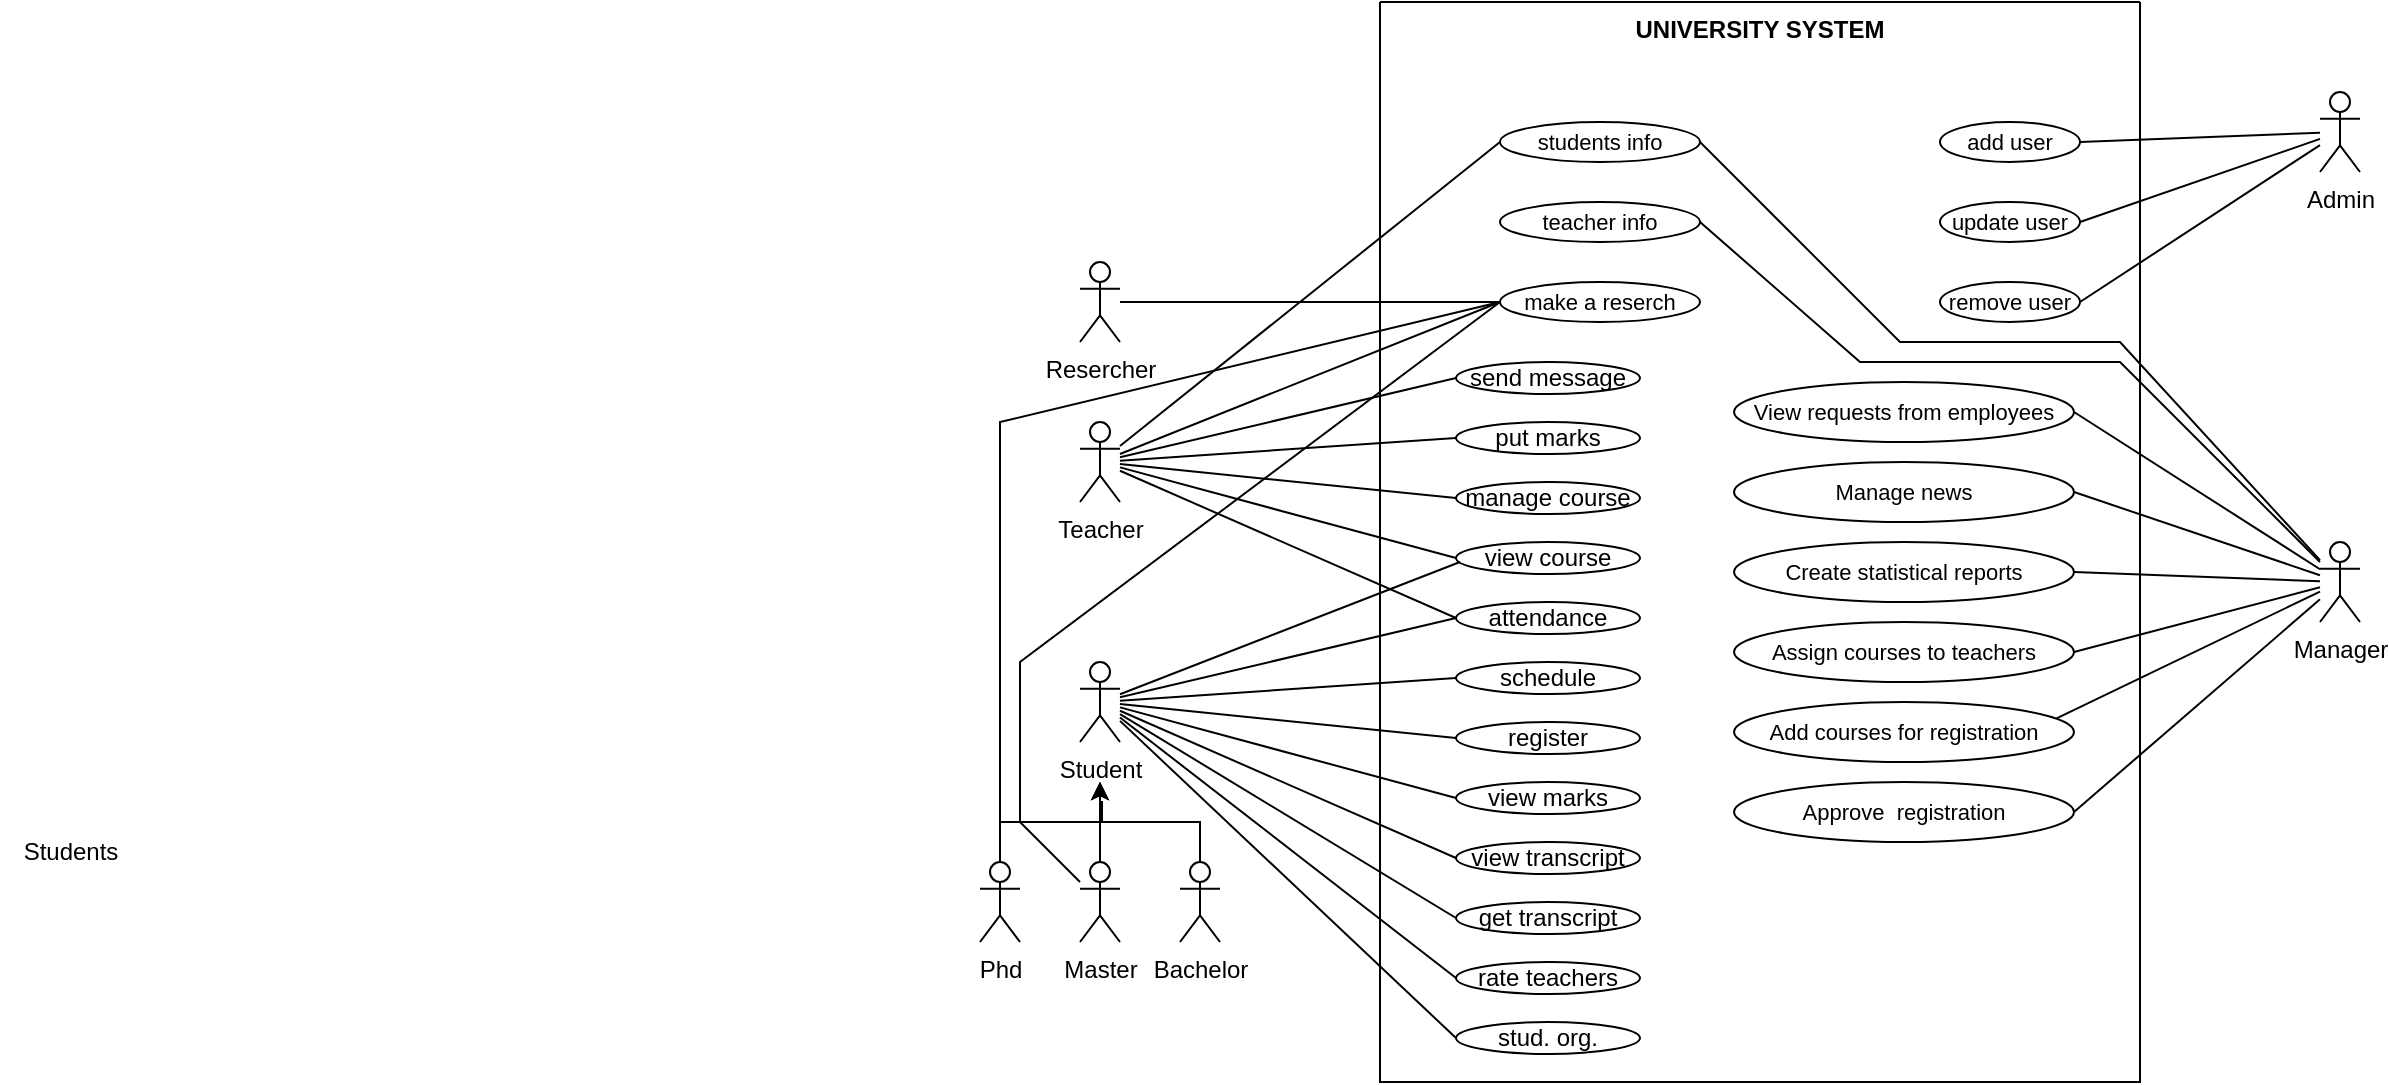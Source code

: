 <mxfile version="22.1.5" type="github">
  <diagram name="Page-1" id="9QFSVHztO7BBNf1MRZZy">
    <mxGraphModel dx="1808" dy="1633" grid="1" gridSize="10" guides="1" tooltips="1" connect="1" arrows="1" fold="1" page="1" pageScale="1" pageWidth="850" pageHeight="1100" math="0" shadow="0">
      <root>
        <mxCell id="0" />
        <mxCell id="1" parent="0" />
        <mxCell id="YXJi3BJb1Exxt0jMLbp--134" style="edgeStyle=orthogonalEdgeStyle;rounded=0;orthogonalLoop=1;jettySize=auto;html=1;" edge="1" parent="1" source="YXJi3BJb1Exxt0jMLbp--2">
          <mxGeometry relative="1" as="geometry">
            <mxPoint x="120" y="380" as="targetPoint" />
            <Array as="points">
              <mxPoint x="170" y="400" />
              <mxPoint x="121" y="400" />
              <mxPoint x="121" y="390" />
              <mxPoint x="120" y="390" />
            </Array>
          </mxGeometry>
        </mxCell>
        <mxCell id="YXJi3BJb1Exxt0jMLbp--2" value="Bachelor" style="shape=umlActor;verticalLabelPosition=bottom;verticalAlign=top;html=1;outlineConnect=0;" vertex="1" parent="1">
          <mxGeometry x="160" y="420" width="20" height="40" as="geometry" />
        </mxCell>
        <mxCell id="YXJi3BJb1Exxt0jMLbp--10" value="Students" style="text;html=1;align=center;verticalAlign=middle;resizable=0;points=[];autosize=1;strokeColor=none;fillColor=none;" vertex="1" parent="1">
          <mxGeometry x="-430" y="400" width="70" height="30" as="geometry" />
        </mxCell>
        <mxCell id="YXJi3BJb1Exxt0jMLbp--12" value="&lt;font style=&quot;font-size: 12px;&quot;&gt;register&lt;/font&gt;" style="ellipse;whiteSpace=wrap;html=1;fontFamily=Helvetica;fontSize=11;fontColor=default;" vertex="1" parent="1">
          <mxGeometry x="298" y="350" width="92" height="16" as="geometry" />
        </mxCell>
        <mxCell id="YXJi3BJb1Exxt0jMLbp--13" value="&lt;span style=&quot;font-size: 12px;&quot;&gt;view marks&lt;/span&gt;" style="ellipse;whiteSpace=wrap;html=1;fontFamily=Helvetica;fontSize=11;fontColor=default;" vertex="1" parent="1">
          <mxGeometry x="298" y="380" width="92" height="16" as="geometry" />
        </mxCell>
        <mxCell id="YXJi3BJb1Exxt0jMLbp--14" value="&lt;span style=&quot;font-size: 12px;&quot;&gt;view transcript&lt;/span&gt;" style="ellipse;whiteSpace=wrap;html=1;fontFamily=Helvetica;fontSize=11;fontColor=default;" vertex="1" parent="1">
          <mxGeometry x="298" y="410" width="92" height="16" as="geometry" />
        </mxCell>
        <mxCell id="YXJi3BJb1Exxt0jMLbp--15" value="&lt;span style=&quot;font-size: 12px;&quot;&gt;get transcript&lt;/span&gt;" style="ellipse;whiteSpace=wrap;html=1;fontFamily=Helvetica;fontSize=11;fontColor=default;" vertex="1" parent="1">
          <mxGeometry x="298" y="440" width="92" height="16" as="geometry" />
        </mxCell>
        <mxCell id="YXJi3BJb1Exxt0jMLbp--16" value="&lt;span style=&quot;font-size: 12px;&quot;&gt;rate teachers&lt;/span&gt;" style="ellipse;whiteSpace=wrap;html=1;fontFamily=Helvetica;fontSize=11;fontColor=default;" vertex="1" parent="1">
          <mxGeometry x="298" y="470" width="92" height="16" as="geometry" />
        </mxCell>
        <mxCell id="YXJi3BJb1Exxt0jMLbp--17" value="&lt;span style=&quot;font-size: 12px;&quot;&gt;stud. org.&lt;/span&gt;" style="ellipse;whiteSpace=wrap;html=1;fontFamily=Helvetica;fontSize=11;fontColor=default;" vertex="1" parent="1">
          <mxGeometry x="298" y="500" width="92" height="16" as="geometry" />
        </mxCell>
        <mxCell id="YXJi3BJb1Exxt0jMLbp--136" style="edgeStyle=none;shape=connector;rounded=0;orthogonalLoop=1;jettySize=auto;html=1;entryX=0;entryY=0.5;entryDx=0;entryDy=0;labelBackgroundColor=default;strokeColor=default;align=center;verticalAlign=middle;fontFamily=Helvetica;fontSize=11;fontColor=default;endArrow=none;" edge="1" parent="1" source="YXJi3BJb1Exxt0jMLbp--26" target="YXJi3BJb1Exxt0jMLbp--106">
          <mxGeometry relative="1" as="geometry" />
        </mxCell>
        <mxCell id="YXJi3BJb1Exxt0jMLbp--137" style="edgeStyle=none;shape=connector;rounded=0;orthogonalLoop=1;jettySize=auto;html=1;entryX=0;entryY=0.5;entryDx=0;entryDy=0;labelBackgroundColor=default;strokeColor=default;align=center;verticalAlign=middle;fontFamily=Helvetica;fontSize=11;fontColor=default;endArrow=none;" edge="1" parent="1" source="YXJi3BJb1Exxt0jMLbp--26" target="YXJi3BJb1Exxt0jMLbp--36">
          <mxGeometry relative="1" as="geometry" />
        </mxCell>
        <mxCell id="YXJi3BJb1Exxt0jMLbp--138" style="edgeStyle=none;shape=connector;rounded=0;orthogonalLoop=1;jettySize=auto;html=1;entryX=0;entryY=0.5;entryDx=0;entryDy=0;labelBackgroundColor=default;strokeColor=default;align=center;verticalAlign=middle;fontFamily=Helvetica;fontSize=11;fontColor=default;endArrow=none;" edge="1" parent="1" source="YXJi3BJb1Exxt0jMLbp--26" target="YXJi3BJb1Exxt0jMLbp--46">
          <mxGeometry relative="1" as="geometry" />
        </mxCell>
        <mxCell id="YXJi3BJb1Exxt0jMLbp--139" style="edgeStyle=none;shape=connector;rounded=0;orthogonalLoop=1;jettySize=auto;html=1;entryX=0;entryY=0.5;entryDx=0;entryDy=0;labelBackgroundColor=default;strokeColor=default;align=center;verticalAlign=middle;fontFamily=Helvetica;fontSize=11;fontColor=default;endArrow=none;" edge="1" parent="1" source="YXJi3BJb1Exxt0jMLbp--26" target="YXJi3BJb1Exxt0jMLbp--40">
          <mxGeometry relative="1" as="geometry" />
        </mxCell>
        <mxCell id="YXJi3BJb1Exxt0jMLbp--140" style="edgeStyle=none;shape=connector;rounded=0;orthogonalLoop=1;jettySize=auto;html=1;entryX=0;entryY=0.5;entryDx=0;entryDy=0;labelBackgroundColor=default;strokeColor=default;align=center;verticalAlign=middle;fontFamily=Helvetica;fontSize=11;fontColor=default;endArrow=none;" edge="1" parent="1" source="YXJi3BJb1Exxt0jMLbp--26" target="YXJi3BJb1Exxt0jMLbp--34">
          <mxGeometry relative="1" as="geometry" />
        </mxCell>
        <mxCell id="YXJi3BJb1Exxt0jMLbp--141" style="edgeStyle=none;shape=connector;rounded=0;orthogonalLoop=1;jettySize=auto;html=1;entryX=0;entryY=0.5;entryDx=0;entryDy=0;labelBackgroundColor=default;strokeColor=default;align=center;verticalAlign=middle;fontFamily=Helvetica;fontSize=11;fontColor=default;endArrow=none;" edge="1" parent="1" source="YXJi3BJb1Exxt0jMLbp--26" target="YXJi3BJb1Exxt0jMLbp--28">
          <mxGeometry relative="1" as="geometry" />
        </mxCell>
        <mxCell id="YXJi3BJb1Exxt0jMLbp--142" style="edgeStyle=none;shape=connector;rounded=0;orthogonalLoop=1;jettySize=auto;html=1;entryX=0;entryY=0.5;entryDx=0;entryDy=0;labelBackgroundColor=default;strokeColor=default;align=center;verticalAlign=middle;fontFamily=Helvetica;fontSize=11;fontColor=default;endArrow=none;" edge="1" parent="1" source="YXJi3BJb1Exxt0jMLbp--26" target="YXJi3BJb1Exxt0jMLbp--114">
          <mxGeometry relative="1" as="geometry" />
        </mxCell>
        <object label="Teacher" stjkjn="l&#xa;;lm&#xa;" id="YXJi3BJb1Exxt0jMLbp--26">
          <mxCell style="shape=umlActor;verticalLabelPosition=bottom;verticalAlign=top;html=1;outlineConnect=0;" vertex="1" parent="1">
            <mxGeometry x="110" y="200" width="20" height="40" as="geometry" />
          </mxCell>
        </object>
        <mxCell id="YXJi3BJb1Exxt0jMLbp--28" value="&lt;span style=&quot;font-size: 12px;&quot;&gt;view course&lt;/span&gt;" style="ellipse;whiteSpace=wrap;html=1;fontFamily=Helvetica;fontSize=11;fontColor=default;" vertex="1" parent="1">
          <mxGeometry x="298" y="260" width="92" height="16" as="geometry" />
        </mxCell>
        <mxCell id="YXJi3BJb1Exxt0jMLbp--34" value="&lt;span style=&quot;font-size: 12px;&quot;&gt;manage course&lt;/span&gt;" style="ellipse;whiteSpace=wrap;html=1;fontFamily=Helvetica;fontSize=11;fontColor=default;" vertex="1" parent="1">
          <mxGeometry x="298" y="230" width="92" height="16" as="geometry" />
        </mxCell>
        <mxCell id="YXJi3BJb1Exxt0jMLbp--40" value="&lt;span style=&quot;font-size: 12px;&quot;&gt;put marks&lt;/span&gt;" style="ellipse;whiteSpace=wrap;html=1;fontFamily=Helvetica;fontSize=11;fontColor=default;" vertex="1" parent="1">
          <mxGeometry x="298" y="200" width="92" height="16" as="geometry" />
        </mxCell>
        <mxCell id="YXJi3BJb1Exxt0jMLbp--46" value="&lt;span style=&quot;font-size: 12px;&quot;&gt;send message&lt;/span&gt;" style="ellipse;whiteSpace=wrap;html=1;fontFamily=Helvetica;fontSize=11;fontColor=default;" vertex="1" parent="1">
          <mxGeometry x="298" y="170" width="92" height="16" as="geometry" />
        </mxCell>
        <mxCell id="YXJi3BJb1Exxt0jMLbp--156" style="edgeStyle=none;shape=connector;rounded=0;orthogonalLoop=1;jettySize=auto;html=1;entryX=1;entryY=0.5;entryDx=0;entryDy=0;labelBackgroundColor=default;strokeColor=default;align=center;verticalAlign=middle;fontFamily=Helvetica;fontSize=11;fontColor=default;endArrow=none;" edge="1" parent="1" source="YXJi3BJb1Exxt0jMLbp--49" target="YXJi3BJb1Exxt0jMLbp--51">
          <mxGeometry relative="1" as="geometry" />
        </mxCell>
        <mxCell id="YXJi3BJb1Exxt0jMLbp--157" style="edgeStyle=none;shape=connector;rounded=0;orthogonalLoop=1;jettySize=auto;html=1;entryX=1;entryY=0.5;entryDx=0;entryDy=0;labelBackgroundColor=default;strokeColor=default;align=center;verticalAlign=middle;fontFamily=Helvetica;fontSize=11;fontColor=default;endArrow=none;" edge="1" parent="1" source="YXJi3BJb1Exxt0jMLbp--49" target="YXJi3BJb1Exxt0jMLbp--52">
          <mxGeometry relative="1" as="geometry" />
        </mxCell>
        <mxCell id="YXJi3BJb1Exxt0jMLbp--158" style="edgeStyle=none;shape=connector;rounded=0;orthogonalLoop=1;jettySize=auto;html=1;entryX=1;entryY=0.5;entryDx=0;entryDy=0;labelBackgroundColor=default;strokeColor=default;align=center;verticalAlign=middle;fontFamily=Helvetica;fontSize=11;fontColor=default;endArrow=none;" edge="1" parent="1" source="YXJi3BJb1Exxt0jMLbp--49" target="YXJi3BJb1Exxt0jMLbp--53">
          <mxGeometry relative="1" as="geometry" />
        </mxCell>
        <object label="Admin" stjkjn="l&#xa;;lm&#xa;" id="YXJi3BJb1Exxt0jMLbp--49">
          <mxCell style="shape=umlActor;verticalLabelPosition=bottom;verticalAlign=top;html=1;outlineConnect=0;" vertex="1" parent="1">
            <mxGeometry x="730" y="35" width="20" height="40" as="geometry" />
          </mxCell>
        </object>
        <mxCell id="YXJi3BJb1Exxt0jMLbp--159" style="edgeStyle=none;shape=connector;rounded=0;orthogonalLoop=1;jettySize=auto;html=1;entryX=1;entryY=0.5;entryDx=0;entryDy=0;labelBackgroundColor=default;strokeColor=default;align=center;verticalAlign=middle;fontFamily=Helvetica;fontSize=11;fontColor=default;endArrow=none;" edge="1" parent="1" source="YXJi3BJb1Exxt0jMLbp--69" target="YXJi3BJb1Exxt0jMLbp--71">
          <mxGeometry relative="1" as="geometry" />
        </mxCell>
        <mxCell id="YXJi3BJb1Exxt0jMLbp--160" style="edgeStyle=none;shape=connector;rounded=0;orthogonalLoop=1;jettySize=auto;html=1;entryX=1;entryY=0.25;entryDx=0;entryDy=0;labelBackgroundColor=default;strokeColor=default;align=center;verticalAlign=middle;fontFamily=Helvetica;fontSize=11;fontColor=default;endArrow=none;" edge="1" parent="1" source="YXJi3BJb1Exxt0jMLbp--69" target="YXJi3BJb1Exxt0jMLbp--72">
          <mxGeometry relative="1" as="geometry" />
        </mxCell>
        <mxCell id="YXJi3BJb1Exxt0jMLbp--161" style="edgeStyle=none;shape=connector;rounded=0;orthogonalLoop=1;jettySize=auto;html=1;entryX=1;entryY=0.5;entryDx=0;entryDy=0;labelBackgroundColor=default;strokeColor=default;align=center;verticalAlign=middle;fontFamily=Helvetica;fontSize=11;fontColor=default;endArrow=none;" edge="1" parent="1" source="YXJi3BJb1Exxt0jMLbp--69" target="YXJi3BJb1Exxt0jMLbp--73">
          <mxGeometry relative="1" as="geometry" />
        </mxCell>
        <mxCell id="YXJi3BJb1Exxt0jMLbp--162" style="edgeStyle=none;shape=connector;rounded=0;orthogonalLoop=1;jettySize=auto;html=1;entryX=1;entryY=0.5;entryDx=0;entryDy=0;labelBackgroundColor=default;strokeColor=default;align=center;verticalAlign=middle;fontFamily=Helvetica;fontSize=11;fontColor=default;endArrow=none;" edge="1" parent="1" source="YXJi3BJb1Exxt0jMLbp--69" target="YXJi3BJb1Exxt0jMLbp--75">
          <mxGeometry relative="1" as="geometry" />
        </mxCell>
        <mxCell id="YXJi3BJb1Exxt0jMLbp--163" style="edgeStyle=none;shape=connector;rounded=0;orthogonalLoop=1;jettySize=auto;html=1;entryX=1;entryY=0.5;entryDx=0;entryDy=0;labelBackgroundColor=default;strokeColor=default;align=center;verticalAlign=middle;fontFamily=Helvetica;fontSize=11;fontColor=default;endArrow=none;" edge="1" parent="1" source="YXJi3BJb1Exxt0jMLbp--69" target="YXJi3BJb1Exxt0jMLbp--76">
          <mxGeometry relative="1" as="geometry" />
        </mxCell>
        <mxCell id="YXJi3BJb1Exxt0jMLbp--164" style="edgeStyle=none;shape=connector;rounded=0;orthogonalLoop=1;jettySize=auto;html=1;entryX=1;entryY=0.5;entryDx=0;entryDy=0;labelBackgroundColor=default;strokeColor=default;align=center;verticalAlign=middle;fontFamily=Helvetica;fontSize=11;fontColor=default;endArrow=none;" edge="1" parent="1" source="YXJi3BJb1Exxt0jMLbp--69" target="YXJi3BJb1Exxt0jMLbp--77">
          <mxGeometry relative="1" as="geometry" />
        </mxCell>
        <mxCell id="YXJi3BJb1Exxt0jMLbp--166" style="edgeStyle=none;shape=connector;rounded=0;orthogonalLoop=1;jettySize=auto;html=1;entryX=1;entryY=0.5;entryDx=0;entryDy=0;labelBackgroundColor=default;strokeColor=default;align=center;verticalAlign=middle;fontFamily=Helvetica;fontSize=11;fontColor=default;endArrow=none;" edge="1" parent="1" source="YXJi3BJb1Exxt0jMLbp--69" target="YXJi3BJb1Exxt0jMLbp--84">
          <mxGeometry relative="1" as="geometry">
            <Array as="points">
              <mxPoint x="630" y="170" />
              <mxPoint x="500" y="170" />
            </Array>
          </mxGeometry>
        </mxCell>
        <mxCell id="YXJi3BJb1Exxt0jMLbp--167" style="edgeStyle=none;shape=connector;rounded=0;orthogonalLoop=1;jettySize=auto;html=1;entryX=1;entryY=0.5;entryDx=0;entryDy=0;labelBackgroundColor=default;strokeColor=default;align=center;verticalAlign=middle;fontFamily=Helvetica;fontSize=11;fontColor=default;endArrow=none;" edge="1" parent="1" source="YXJi3BJb1Exxt0jMLbp--69" target="YXJi3BJb1Exxt0jMLbp--36">
          <mxGeometry relative="1" as="geometry">
            <Array as="points">
              <mxPoint x="630" y="160" />
              <mxPoint x="520" y="160" />
            </Array>
          </mxGeometry>
        </mxCell>
        <object label="Manager" stjkjn="l&#xa;;lm&#xa;" id="YXJi3BJb1Exxt0jMLbp--69">
          <mxCell style="shape=umlActor;verticalLabelPosition=bottom;verticalAlign=top;html=1;outlineConnect=0;" vertex="1" parent="1">
            <mxGeometry x="730" y="260" width="20" height="40" as="geometry" />
          </mxCell>
        </object>
        <mxCell id="YXJi3BJb1Exxt0jMLbp--71" value="Approve&amp;nbsp; registration" style="ellipse;whiteSpace=wrap;html=1;fontFamily=Helvetica;fontSize=11;fontColor=default;" vertex="1" parent="1">
          <mxGeometry x="437" y="380" width="170" height="30" as="geometry" />
        </mxCell>
        <mxCell id="YXJi3BJb1Exxt0jMLbp--72" value="Add courses for registration" style="ellipse;whiteSpace=wrap;html=1;fontFamily=Helvetica;fontSize=11;fontColor=default;" vertex="1" parent="1">
          <mxGeometry x="437" y="340" width="170" height="30" as="geometry" />
        </mxCell>
        <mxCell id="YXJi3BJb1Exxt0jMLbp--73" value="Assign courses to teachers" style="ellipse;whiteSpace=wrap;html=1;fontFamily=Helvetica;fontSize=11;fontColor=default;" vertex="1" parent="1">
          <mxGeometry x="437" y="300" width="170" height="30" as="geometry" />
        </mxCell>
        <mxCell id="YXJi3BJb1Exxt0jMLbp--75" value=" Create statistical reports" style="ellipse;whiteSpace=wrap;html=1;fontFamily=Helvetica;fontSize=11;fontColor=default;" vertex="1" parent="1">
          <mxGeometry x="437" y="260" width="170" height="30" as="geometry" />
        </mxCell>
        <mxCell id="YXJi3BJb1Exxt0jMLbp--76" value=" Manage news" style="ellipse;whiteSpace=wrap;html=1;fontFamily=Helvetica;fontSize=11;fontColor=default;" vertex="1" parent="1">
          <mxGeometry x="437" y="220" width="170" height="30" as="geometry" />
        </mxCell>
        <mxCell id="YXJi3BJb1Exxt0jMLbp--77" value=" View requests from employees" style="ellipse;whiteSpace=wrap;html=1;fontFamily=Helvetica;fontSize=11;fontColor=default;" vertex="1" parent="1">
          <mxGeometry x="437" y="180" width="170" height="30" as="geometry" />
        </mxCell>
        <mxCell id="YXJi3BJb1Exxt0jMLbp--131" style="edgeStyle=orthogonalEdgeStyle;rounded=0;orthogonalLoop=1;jettySize=auto;html=1;" edge="1" parent="1" source="YXJi3BJb1Exxt0jMLbp--95">
          <mxGeometry relative="1" as="geometry">
            <mxPoint x="120" y="380.0" as="targetPoint" />
          </mxGeometry>
        </mxCell>
        <mxCell id="YXJi3BJb1Exxt0jMLbp--168" style="edgeStyle=none;shape=connector;rounded=0;orthogonalLoop=1;jettySize=auto;html=1;labelBackgroundColor=default;strokeColor=default;align=center;verticalAlign=middle;fontFamily=Helvetica;fontSize=11;fontColor=default;endArrow=none;" edge="1" parent="1" source="YXJi3BJb1Exxt0jMLbp--95">
          <mxGeometry relative="1" as="geometry">
            <mxPoint x="320" y="140" as="targetPoint" />
            <Array as="points">
              <mxPoint x="80" y="400" />
              <mxPoint x="80" y="370" />
              <mxPoint x="80" y="320" />
            </Array>
          </mxGeometry>
        </mxCell>
        <mxCell id="YXJi3BJb1Exxt0jMLbp--95" value="Master" style="shape=umlActor;verticalLabelPosition=bottom;verticalAlign=top;html=1;outlineConnect=0;" vertex="1" parent="1">
          <mxGeometry x="110" y="420" width="20" height="40" as="geometry" />
        </mxCell>
        <mxCell id="YXJi3BJb1Exxt0jMLbp--133" style="edgeStyle=orthogonalEdgeStyle;rounded=0;orthogonalLoop=1;jettySize=auto;html=1;" edge="1" parent="1" source="YXJi3BJb1Exxt0jMLbp--97">
          <mxGeometry relative="1" as="geometry">
            <mxPoint x="120" y="380" as="targetPoint" />
            <Array as="points">
              <mxPoint x="70" y="400" />
              <mxPoint x="120" y="400" />
            </Array>
          </mxGeometry>
        </mxCell>
        <mxCell id="YXJi3BJb1Exxt0jMLbp--153" style="edgeStyle=none;shape=connector;rounded=0;orthogonalLoop=1;jettySize=auto;html=1;entryX=0;entryY=0.5;entryDx=0;entryDy=0;labelBackgroundColor=default;strokeColor=default;align=center;verticalAlign=middle;fontFamily=Helvetica;fontSize=11;fontColor=default;endArrow=none;" edge="1" parent="1" source="YXJi3BJb1Exxt0jMLbp--97" target="YXJi3BJb1Exxt0jMLbp--106">
          <mxGeometry relative="1" as="geometry">
            <Array as="points">
              <mxPoint x="70" y="200" />
            </Array>
          </mxGeometry>
        </mxCell>
        <mxCell id="YXJi3BJb1Exxt0jMLbp--97" value="Phd" style="shape=umlActor;verticalLabelPosition=bottom;verticalAlign=top;html=1;outlineConnect=0;" vertex="1" parent="1">
          <mxGeometry x="60" y="420" width="20" height="40" as="geometry" />
        </mxCell>
        <mxCell id="YXJi3BJb1Exxt0jMLbp--152" style="edgeStyle=none;shape=connector;rounded=0;orthogonalLoop=1;jettySize=auto;html=1;labelBackgroundColor=default;strokeColor=default;align=center;verticalAlign=middle;fontFamily=Helvetica;fontSize=11;fontColor=default;endArrow=none;" edge="1" parent="1" source="YXJi3BJb1Exxt0jMLbp--108" target="YXJi3BJb1Exxt0jMLbp--106">
          <mxGeometry relative="1" as="geometry" />
        </mxCell>
        <object label="Resercher" stjkjn="l&#xa;;lm&#xa;" id="YXJi3BJb1Exxt0jMLbp--108">
          <mxCell style="shape=umlActor;verticalLabelPosition=bottom;verticalAlign=top;html=1;outlineConnect=0;" vertex="1" parent="1">
            <mxGeometry x="110" y="120" width="20" height="40" as="geometry" />
          </mxCell>
        </object>
        <mxCell id="YXJi3BJb1Exxt0jMLbp--114" value="&lt;span style=&quot;font-size: 12px;&quot;&gt;attendance&lt;/span&gt;" style="ellipse;whiteSpace=wrap;html=1;fontFamily=Helvetica;fontSize=11;fontColor=default;" vertex="1" parent="1">
          <mxGeometry x="298" y="290" width="92" height="16" as="geometry" />
        </mxCell>
        <mxCell id="YXJi3BJb1Exxt0jMLbp--119" value="&lt;span style=&quot;font-size: 12px;&quot;&gt;schedule&lt;/span&gt;" style="ellipse;whiteSpace=wrap;html=1;fontFamily=Helvetica;fontSize=11;fontColor=default;" vertex="1" parent="1">
          <mxGeometry x="298" y="320" width="92" height="16" as="geometry" />
        </mxCell>
        <mxCell id="YXJi3BJb1Exxt0jMLbp--127" value="UNIVERSITY SYSTEM" style="swimlane;startSize=0;verticalAlign=top;" vertex="1" parent="1">
          <mxGeometry x="260" y="-10" width="380" height="540" as="geometry" />
        </mxCell>
        <mxCell id="YXJi3BJb1Exxt0jMLbp--84" value="teacher info" style="ellipse;whiteSpace=wrap;html=1;fontFamily=Helvetica;fontSize=11;fontColor=default;" vertex="1" parent="YXJi3BJb1Exxt0jMLbp--127">
          <mxGeometry x="60" y="100" width="100" height="20" as="geometry" />
        </mxCell>
        <mxCell id="YXJi3BJb1Exxt0jMLbp--36" value="students info" style="ellipse;whiteSpace=wrap;html=1;fontFamily=Helvetica;fontSize=11;fontColor=default;" vertex="1" parent="YXJi3BJb1Exxt0jMLbp--127">
          <mxGeometry x="60" y="60" width="100" height="20" as="geometry" />
        </mxCell>
        <mxCell id="YXJi3BJb1Exxt0jMLbp--106" value="make a reserch" style="ellipse;whiteSpace=wrap;html=1;fontFamily=Helvetica;fontSize=11;fontColor=default;" vertex="1" parent="YXJi3BJb1Exxt0jMLbp--127">
          <mxGeometry x="60" y="140" width="100" height="20" as="geometry" />
        </mxCell>
        <mxCell id="YXJi3BJb1Exxt0jMLbp--53" value="remove user" style="ellipse;whiteSpace=wrap;html=1;fontFamily=Helvetica;fontSize=11;fontColor=default;" vertex="1" parent="YXJi3BJb1Exxt0jMLbp--127">
          <mxGeometry x="280" y="140" width="70" height="20" as="geometry" />
        </mxCell>
        <mxCell id="YXJi3BJb1Exxt0jMLbp--52" value="update user" style="ellipse;whiteSpace=wrap;html=1;fontFamily=Helvetica;fontSize=11;fontColor=default;" vertex="1" parent="YXJi3BJb1Exxt0jMLbp--127">
          <mxGeometry x="280" y="100" width="70" height="20" as="geometry" />
        </mxCell>
        <mxCell id="YXJi3BJb1Exxt0jMLbp--51" value="add user" style="ellipse;whiteSpace=wrap;html=1;fontFamily=Helvetica;fontSize=11;fontColor=default;" vertex="1" parent="YXJi3BJb1Exxt0jMLbp--127">
          <mxGeometry x="280" y="60" width="70" height="20" as="geometry" />
        </mxCell>
        <mxCell id="YXJi3BJb1Exxt0jMLbp--143" style="edgeStyle=none;shape=connector;rounded=0;orthogonalLoop=1;jettySize=auto;html=1;entryX=0;entryY=0.5;entryDx=0;entryDy=0;labelBackgroundColor=default;strokeColor=default;align=center;verticalAlign=middle;fontFamily=Helvetica;fontSize=11;fontColor=default;endArrow=none;" edge="1" parent="1" source="YXJi3BJb1Exxt0jMLbp--130" target="YXJi3BJb1Exxt0jMLbp--114">
          <mxGeometry relative="1" as="geometry" />
        </mxCell>
        <mxCell id="YXJi3BJb1Exxt0jMLbp--144" style="edgeStyle=none;shape=connector;rounded=0;orthogonalLoop=1;jettySize=auto;html=1;labelBackgroundColor=default;align=center;verticalAlign=middle;fontFamily=Helvetica;fontSize=11;fontColor=default;endArrow=none;" edge="1" parent="1" source="YXJi3BJb1Exxt0jMLbp--130">
          <mxGeometry relative="1" as="geometry">
            <mxPoint x="300" y="270" as="targetPoint" />
          </mxGeometry>
        </mxCell>
        <mxCell id="YXJi3BJb1Exxt0jMLbp--145" style="edgeStyle=none;shape=connector;rounded=0;orthogonalLoop=1;jettySize=auto;html=1;entryX=0;entryY=0.5;entryDx=0;entryDy=0;labelBackgroundColor=default;strokeColor=default;align=center;verticalAlign=middle;fontFamily=Helvetica;fontSize=11;fontColor=default;endArrow=none;" edge="1" parent="1" source="YXJi3BJb1Exxt0jMLbp--130" target="YXJi3BJb1Exxt0jMLbp--119">
          <mxGeometry relative="1" as="geometry" />
        </mxCell>
        <mxCell id="YXJi3BJb1Exxt0jMLbp--146" style="edgeStyle=none;shape=connector;rounded=0;orthogonalLoop=1;jettySize=auto;html=1;entryX=0;entryY=0.5;entryDx=0;entryDy=0;labelBackgroundColor=default;strokeColor=default;align=center;verticalAlign=middle;fontFamily=Helvetica;fontSize=11;fontColor=default;endArrow=none;" edge="1" parent="1" source="YXJi3BJb1Exxt0jMLbp--130" target="YXJi3BJb1Exxt0jMLbp--12">
          <mxGeometry relative="1" as="geometry" />
        </mxCell>
        <mxCell id="YXJi3BJb1Exxt0jMLbp--147" style="edgeStyle=none;shape=connector;rounded=0;orthogonalLoop=1;jettySize=auto;html=1;entryX=0;entryY=0.5;entryDx=0;entryDy=0;labelBackgroundColor=default;strokeColor=default;align=center;verticalAlign=middle;fontFamily=Helvetica;fontSize=11;fontColor=default;endArrow=none;" edge="1" parent="1" source="YXJi3BJb1Exxt0jMLbp--130" target="YXJi3BJb1Exxt0jMLbp--13">
          <mxGeometry relative="1" as="geometry" />
        </mxCell>
        <mxCell id="YXJi3BJb1Exxt0jMLbp--148" style="edgeStyle=none;shape=connector;rounded=0;orthogonalLoop=1;jettySize=auto;html=1;entryX=0;entryY=0.5;entryDx=0;entryDy=0;labelBackgroundColor=default;strokeColor=default;align=center;verticalAlign=middle;fontFamily=Helvetica;fontSize=11;fontColor=default;endArrow=none;" edge="1" parent="1" source="YXJi3BJb1Exxt0jMLbp--130" target="YXJi3BJb1Exxt0jMLbp--14">
          <mxGeometry relative="1" as="geometry" />
        </mxCell>
        <mxCell id="YXJi3BJb1Exxt0jMLbp--149" style="edgeStyle=none;shape=connector;rounded=0;orthogonalLoop=1;jettySize=auto;html=1;entryX=0;entryY=0.5;entryDx=0;entryDy=0;labelBackgroundColor=default;strokeColor=default;align=center;verticalAlign=middle;fontFamily=Helvetica;fontSize=11;fontColor=default;endArrow=none;" edge="1" parent="1" source="YXJi3BJb1Exxt0jMLbp--130" target="YXJi3BJb1Exxt0jMLbp--17">
          <mxGeometry relative="1" as="geometry" />
        </mxCell>
        <mxCell id="YXJi3BJb1Exxt0jMLbp--150" style="edgeStyle=none;shape=connector;rounded=0;orthogonalLoop=1;jettySize=auto;html=1;entryX=0;entryY=0.5;entryDx=0;entryDy=0;labelBackgroundColor=default;strokeColor=default;align=center;verticalAlign=middle;fontFamily=Helvetica;fontSize=11;fontColor=default;endArrow=none;" edge="1" parent="1" source="YXJi3BJb1Exxt0jMLbp--130" target="YXJi3BJb1Exxt0jMLbp--16">
          <mxGeometry relative="1" as="geometry" />
        </mxCell>
        <mxCell id="YXJi3BJb1Exxt0jMLbp--151" style="edgeStyle=none;shape=connector;rounded=0;orthogonalLoop=1;jettySize=auto;html=1;entryX=0;entryY=0.5;entryDx=0;entryDy=0;labelBackgroundColor=default;strokeColor=default;align=center;verticalAlign=middle;fontFamily=Helvetica;fontSize=11;fontColor=default;endArrow=none;" edge="1" parent="1" source="YXJi3BJb1Exxt0jMLbp--130" target="YXJi3BJb1Exxt0jMLbp--15">
          <mxGeometry relative="1" as="geometry" />
        </mxCell>
        <mxCell id="YXJi3BJb1Exxt0jMLbp--130" value="Student" style="shape=umlActor;verticalLabelPosition=bottom;verticalAlign=top;html=1;outlineConnect=0;" vertex="1" parent="1">
          <mxGeometry x="110" y="320" width="20" height="40" as="geometry" />
        </mxCell>
      </root>
    </mxGraphModel>
  </diagram>
</mxfile>
